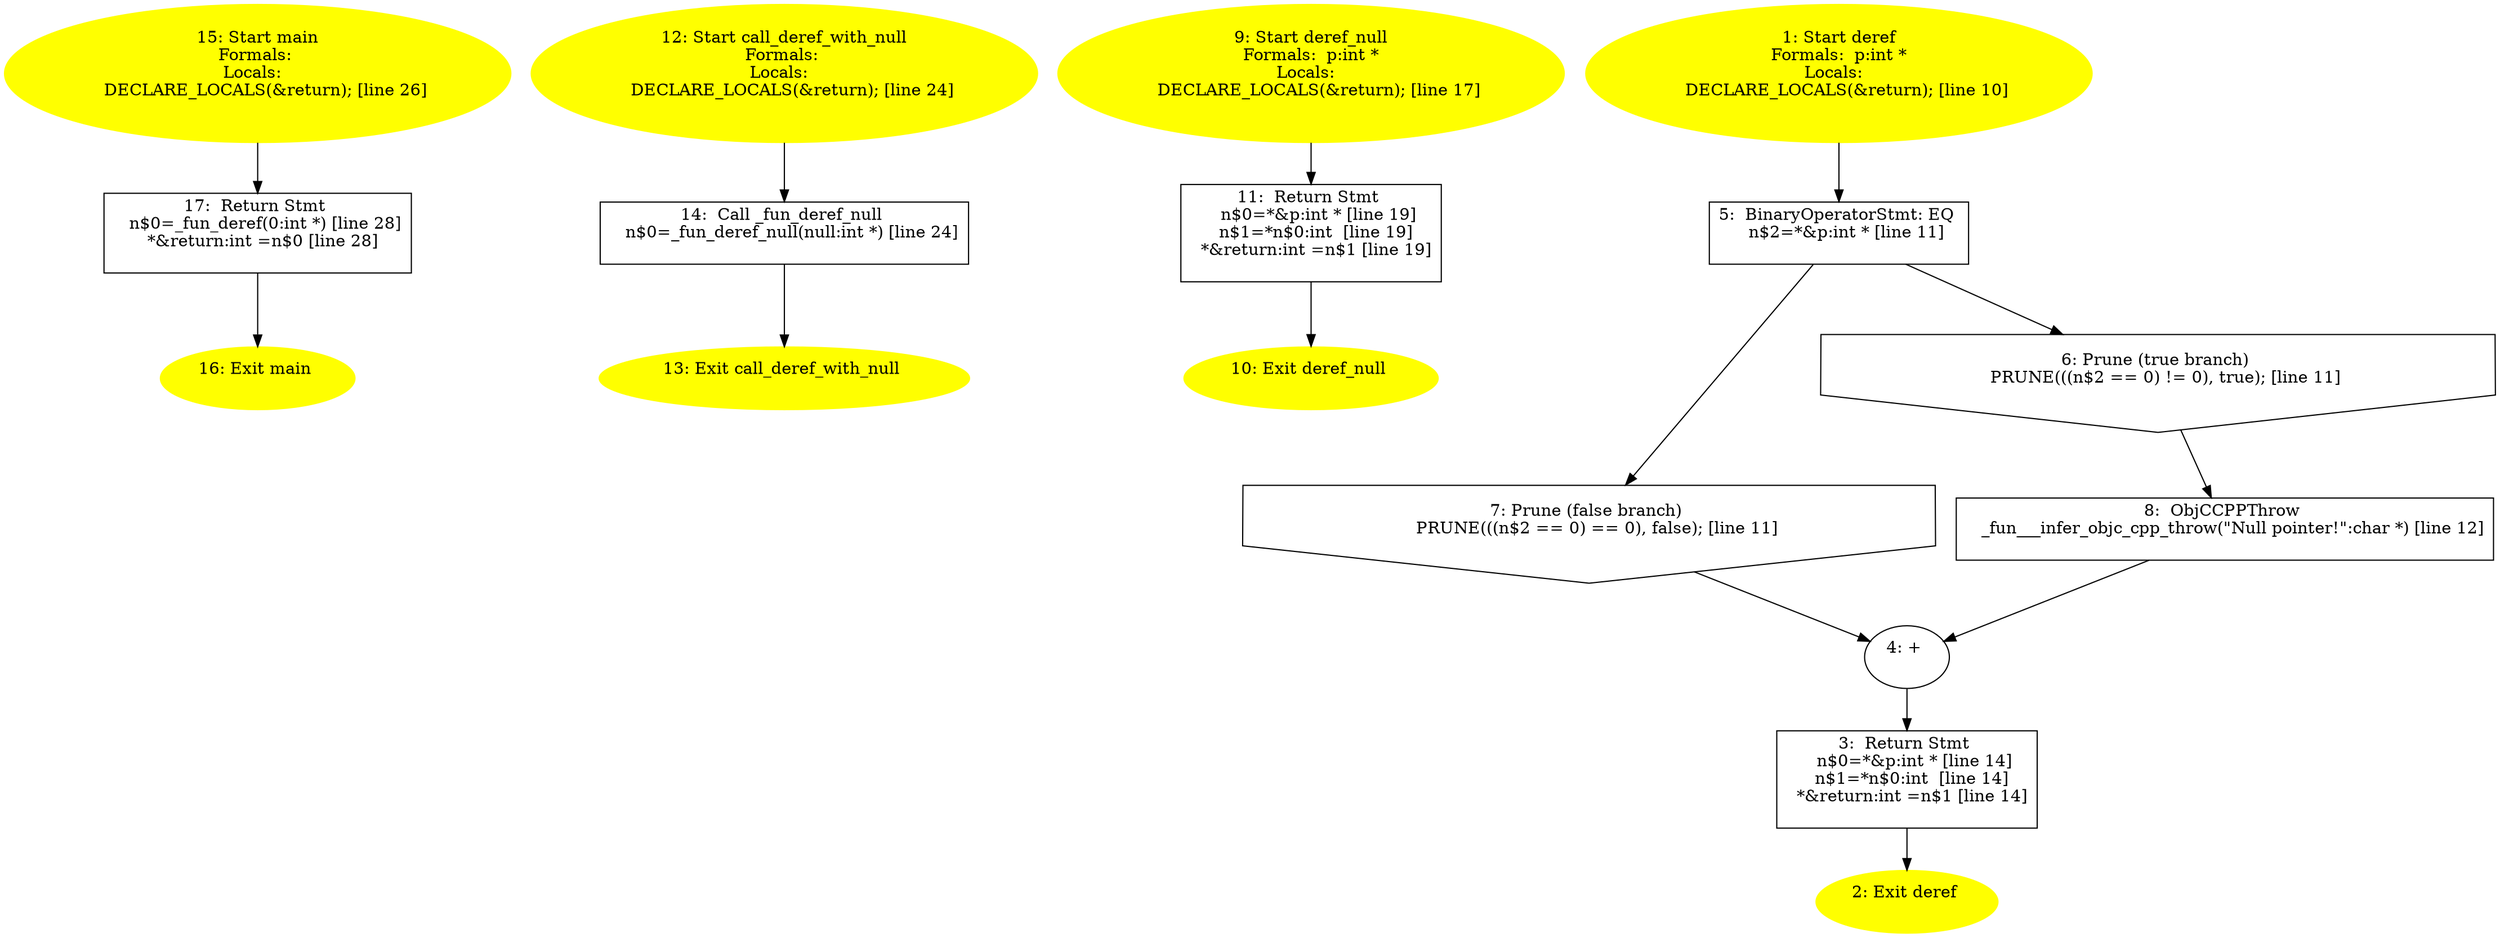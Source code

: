 /* @generated */
digraph iCFG {
17 [label="17:  Return Stmt \n   n$0=_fun_deref(0:int *) [line 28]\n  *&return:int =n$0 [line 28]\n " shape="box"]
	

	 17 -> 16 ;
16 [label="16: Exit main \n  " color=yellow style=filled]
	

15 [label="15: Start main\nFormals: \nLocals:  \n   DECLARE_LOCALS(&return); [line 26]\n " color=yellow style=filled]
	

	 15 -> 17 ;
14 [label="14:  Call _fun_deref_null \n   n$0=_fun_deref_null(null:int *) [line 24]\n " shape="box"]
	

	 14 -> 13 ;
13 [label="13: Exit call_deref_with_null \n  " color=yellow style=filled]
	

12 [label="12: Start call_deref_with_null\nFormals: \nLocals:  \n   DECLARE_LOCALS(&return); [line 24]\n " color=yellow style=filled]
	

	 12 -> 14 ;
11 [label="11:  Return Stmt \n   n$0=*&p:int * [line 19]\n  n$1=*n$0:int  [line 19]\n  *&return:int =n$1 [line 19]\n " shape="box"]
	

	 11 -> 10 ;
10 [label="10: Exit deref_null \n  " color=yellow style=filled]
	

9 [label="9: Start deref_null\nFormals:  p:int *\nLocals:  \n   DECLARE_LOCALS(&return); [line 17]\n " color=yellow style=filled]
	

	 9 -> 11 ;
8 [label="8:  ObjCCPPThrow \n   _fun___infer_objc_cpp_throw(\"Null pointer!\":char *) [line 12]\n " shape="box"]
	

	 8 -> 4 ;
7 [label="7: Prune (false branch) \n   PRUNE(((n$2 == 0) == 0), false); [line 11]\n " shape="invhouse"]
	

	 7 -> 4 ;
6 [label="6: Prune (true branch) \n   PRUNE(((n$2 == 0) != 0), true); [line 11]\n " shape="invhouse"]
	

	 6 -> 8 ;
5 [label="5:  BinaryOperatorStmt: EQ \n   n$2=*&p:int * [line 11]\n " shape="box"]
	

	 5 -> 6 ;
	 5 -> 7 ;
4 [label="4: + \n  " ]
	

	 4 -> 3 ;
3 [label="3:  Return Stmt \n   n$0=*&p:int * [line 14]\n  n$1=*n$0:int  [line 14]\n  *&return:int =n$1 [line 14]\n " shape="box"]
	

	 3 -> 2 ;
2 [label="2: Exit deref \n  " color=yellow style=filled]
	

1 [label="1: Start deref\nFormals:  p:int *\nLocals:  \n   DECLARE_LOCALS(&return); [line 10]\n " color=yellow style=filled]
	

	 1 -> 5 ;
}
